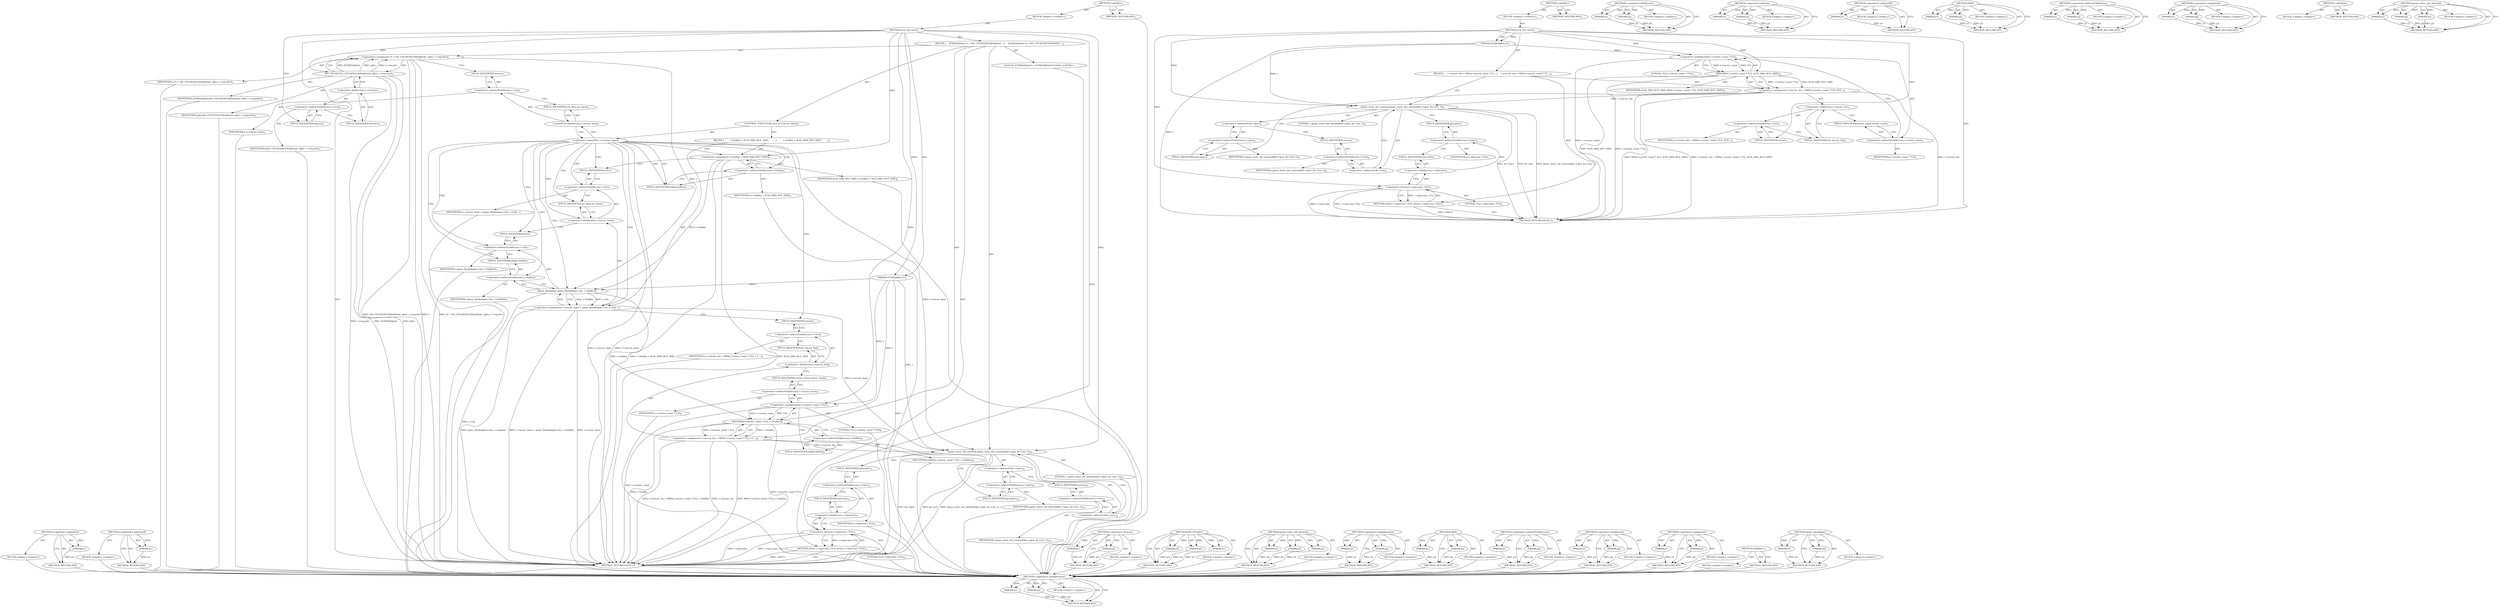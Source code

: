 digraph "qemu_blockalign" {
vulnerable_83 [label=<(METHOD,&lt;operator&gt;.multiplication)>];
vulnerable_84 [label=<(PARAM,p1)>];
vulnerable_85 [label=<(PARAM,p2)>];
vulnerable_86 [label=<(BLOCK,&lt;empty&gt;,&lt;empty&gt;)>];
vulnerable_87 [label=<(METHOD_RETURN,ANY)>];
vulnerable_6 [label=<(METHOD,&lt;global&gt;)<SUB>1</SUB>>];
vulnerable_7 [label=<(BLOCK,&lt;empty&gt;,&lt;empty&gt;)<SUB>1</SUB>>];
vulnerable_8 [label=<(METHOD,scsi_init_iovec)<SUB>1</SUB>>];
vulnerable_9 [label=<(PARAM,SCSIDiskReq *r)<SUB>1</SUB>>];
vulnerable_10 [label=<(BLOCK,{
    r-&gt;iov.iov_len = MIN(r-&gt;sector_count * 51...,{
    r-&gt;iov.iov_len = MIN(r-&gt;sector_count * 51...)<SUB>2</SUB>>];
vulnerable_11 [label=<(&lt;operator&gt;.assignment,r-&gt;iov.iov_len = MIN(r-&gt;sector_count * 512, SCS...)<SUB>3</SUB>>];
vulnerable_12 [label=<(&lt;operator&gt;.fieldAccess,r-&gt;iov.iov_len)<SUB>3</SUB>>];
vulnerable_13 [label=<(&lt;operator&gt;.indirectFieldAccess,r-&gt;iov)<SUB>3</SUB>>];
vulnerable_14 [label=<(IDENTIFIER,r,r-&gt;iov.iov_len = MIN(r-&gt;sector_count * 512, SCS...)<SUB>3</SUB>>];
vulnerable_15 [label=<(FIELD_IDENTIFIER,iov,iov)<SUB>3</SUB>>];
vulnerable_16 [label=<(FIELD_IDENTIFIER,iov_len,iov_len)<SUB>3</SUB>>];
vulnerable_17 [label=<(MIN,MIN(r-&gt;sector_count * 512, SCSI_DMA_BUF_SIZE))<SUB>3</SUB>>];
vulnerable_18 [label=<(&lt;operator&gt;.multiplication,r-&gt;sector_count * 512)<SUB>3</SUB>>];
vulnerable_19 [label=<(&lt;operator&gt;.indirectFieldAccess,r-&gt;sector_count)<SUB>3</SUB>>];
vulnerable_20 [label=<(IDENTIFIER,r,r-&gt;sector_count * 512)<SUB>3</SUB>>];
vulnerable_21 [label=<(FIELD_IDENTIFIER,sector_count,sector_count)<SUB>3</SUB>>];
vulnerable_22 [label=<(LITERAL,512,r-&gt;sector_count * 512)<SUB>3</SUB>>];
vulnerable_23 [label=<(IDENTIFIER,SCSI_DMA_BUF_SIZE,MIN(r-&gt;sector_count * 512, SCSI_DMA_BUF_SIZE))<SUB>3</SUB>>];
vulnerable_24 [label=<(qemu_iovec_init_external,qemu_iovec_init_external(&amp;r-&gt;qiov, &amp;r-&gt;iov, 1))<SUB>4</SUB>>];
vulnerable_25 [label=<(&lt;operator&gt;.addressOf,&amp;r-&gt;qiov)<SUB>4</SUB>>];
vulnerable_26 [label=<(&lt;operator&gt;.indirectFieldAccess,r-&gt;qiov)<SUB>4</SUB>>];
vulnerable_27 [label=<(IDENTIFIER,r,qemu_iovec_init_external(&amp;r-&gt;qiov, &amp;r-&gt;iov, 1))<SUB>4</SUB>>];
vulnerable_28 [label=<(FIELD_IDENTIFIER,qiov,qiov)<SUB>4</SUB>>];
vulnerable_29 [label=<(&lt;operator&gt;.addressOf,&amp;r-&gt;iov)<SUB>4</SUB>>];
vulnerable_30 [label=<(&lt;operator&gt;.indirectFieldAccess,r-&gt;iov)<SUB>4</SUB>>];
vulnerable_31 [label=<(IDENTIFIER,r,qemu_iovec_init_external(&amp;r-&gt;qiov, &amp;r-&gt;iov, 1))<SUB>4</SUB>>];
vulnerable_32 [label=<(FIELD_IDENTIFIER,iov,iov)<SUB>4</SUB>>];
vulnerable_33 [label=<(LITERAL,1,qemu_iovec_init_external(&amp;r-&gt;qiov, &amp;r-&gt;iov, 1))<SUB>4</SUB>>];
vulnerable_34 [label=<(RETURN,return r-&gt;qiov.size / 512;,return r-&gt;qiov.size / 512;)<SUB>5</SUB>>];
vulnerable_35 [label=<(&lt;operator&gt;.division,r-&gt;qiov.size / 512)<SUB>5</SUB>>];
vulnerable_36 [label=<(&lt;operator&gt;.fieldAccess,r-&gt;qiov.size)<SUB>5</SUB>>];
vulnerable_37 [label=<(&lt;operator&gt;.indirectFieldAccess,r-&gt;qiov)<SUB>5</SUB>>];
vulnerable_38 [label=<(IDENTIFIER,r,r-&gt;qiov.size / 512)<SUB>5</SUB>>];
vulnerable_39 [label=<(FIELD_IDENTIFIER,qiov,qiov)<SUB>5</SUB>>];
vulnerable_40 [label=<(FIELD_IDENTIFIER,size,size)<SUB>5</SUB>>];
vulnerable_41 [label=<(LITERAL,512,r-&gt;qiov.size / 512)<SUB>5</SUB>>];
vulnerable_42 [label=<(METHOD_RETURN,uint32_t)<SUB>1</SUB>>];
vulnerable_44 [label=<(METHOD_RETURN,ANY)<SUB>1</SUB>>];
vulnerable_68 [label=<(METHOD,&lt;operator&gt;.fieldAccess)>];
vulnerable_69 [label=<(PARAM,p1)>];
vulnerable_70 [label=<(PARAM,p2)>];
vulnerable_71 [label=<(BLOCK,&lt;empty&gt;,&lt;empty&gt;)>];
vulnerable_72 [label=<(METHOD_RETURN,ANY)>];
vulnerable_98 [label=<(METHOD,&lt;operator&gt;.division)>];
vulnerable_99 [label=<(PARAM,p1)>];
vulnerable_100 [label=<(PARAM,p2)>];
vulnerable_101 [label=<(BLOCK,&lt;empty&gt;,&lt;empty&gt;)>];
vulnerable_102 [label=<(METHOD_RETURN,ANY)>];
vulnerable_94 [label=<(METHOD,&lt;operator&gt;.addressOf)>];
vulnerable_95 [label=<(PARAM,p1)>];
vulnerable_96 [label=<(BLOCK,&lt;empty&gt;,&lt;empty&gt;)>];
vulnerable_97 [label=<(METHOD_RETURN,ANY)>];
vulnerable_78 [label=<(METHOD,MIN)>];
vulnerable_79 [label=<(PARAM,p1)>];
vulnerable_80 [label=<(PARAM,p2)>];
vulnerable_81 [label=<(BLOCK,&lt;empty&gt;,&lt;empty&gt;)>];
vulnerable_82 [label=<(METHOD_RETURN,ANY)>];
vulnerable_73 [label=<(METHOD,&lt;operator&gt;.indirectFieldAccess)>];
vulnerable_74 [label=<(PARAM,p1)>];
vulnerable_75 [label=<(PARAM,p2)>];
vulnerable_76 [label=<(BLOCK,&lt;empty&gt;,&lt;empty&gt;)>];
vulnerable_77 [label=<(METHOD_RETURN,ANY)>];
vulnerable_63 [label=<(METHOD,&lt;operator&gt;.assignment)>];
vulnerable_64 [label=<(PARAM,p1)>];
vulnerable_65 [label=<(PARAM,p2)>];
vulnerable_66 [label=<(BLOCK,&lt;empty&gt;,&lt;empty&gt;)>];
vulnerable_67 [label=<(METHOD_RETURN,ANY)>];
vulnerable_57 [label=<(METHOD,&lt;global&gt;)<SUB>1</SUB>>];
vulnerable_58 [label=<(BLOCK,&lt;empty&gt;,&lt;empty&gt;)>];
vulnerable_59 [label=<(METHOD_RETURN,ANY)>];
vulnerable_88 [label=<(METHOD,qemu_iovec_init_external)>];
vulnerable_89 [label=<(PARAM,p1)>];
vulnerable_90 [label=<(PARAM,p2)>];
vulnerable_91 [label=<(PARAM,p3)>];
vulnerable_92 [label=<(BLOCK,&lt;empty&gt;,&lt;empty&gt;)>];
vulnerable_93 [label=<(METHOD_RETURN,ANY)>];
fixed_125 [label=<(METHOD,&lt;operator&gt;.logicalNot)>];
fixed_126 [label=<(PARAM,p1)>];
fixed_127 [label=<(BLOCK,&lt;empty&gt;,&lt;empty&gt;)>];
fixed_128 [label=<(METHOD_RETURN,ANY)>];
fixed_150 [label=<(METHOD,&lt;operator&gt;.addressOf)>];
fixed_151 [label=<(PARAM,p1)>];
fixed_152 [label=<(BLOCK,&lt;empty&gt;,&lt;empty&gt;)>];
fixed_153 [label=<(METHOD_RETURN,ANY)>];
fixed_6 [label=<(METHOD,&lt;global&gt;)<SUB>1</SUB>>];
fixed_7 [label=<(BLOCK,&lt;empty&gt;,&lt;empty&gt;)<SUB>1</SUB>>];
fixed_8 [label=<(METHOD,scsi_init_iovec)<SUB>1</SUB>>];
fixed_9 [label=<(PARAM,SCSIDiskReq *r)<SUB>1</SUB>>];
fixed_10 [label=<(BLOCK,{
    SCSIDiskState *s = DO_UPCAST(SCSIDiskStat...,{
    SCSIDiskState *s = DO_UPCAST(SCSIDiskStat...)<SUB>2</SUB>>];
fixed_11 [label="<(LOCAL,SCSIDiskState* s: SCSIDiskState*)<SUB>3</SUB>>"];
fixed_12 [label=<(&lt;operator&gt;.assignment,*s = DO_UPCAST(SCSIDiskState, qdev, r-&gt;req.dev))<SUB>3</SUB>>];
fixed_13 [label=<(IDENTIFIER,s,*s = DO_UPCAST(SCSIDiskState, qdev, r-&gt;req.dev))<SUB>3</SUB>>];
fixed_14 [label=<(DO_UPCAST,DO_UPCAST(SCSIDiskState, qdev, r-&gt;req.dev))<SUB>3</SUB>>];
fixed_15 [label=<(IDENTIFIER,SCSIDiskState,DO_UPCAST(SCSIDiskState, qdev, r-&gt;req.dev))<SUB>3</SUB>>];
fixed_16 [label=<(IDENTIFIER,qdev,DO_UPCAST(SCSIDiskState, qdev, r-&gt;req.dev))<SUB>3</SUB>>];
fixed_17 [label=<(&lt;operator&gt;.fieldAccess,r-&gt;req.dev)<SUB>3</SUB>>];
fixed_18 [label=<(&lt;operator&gt;.indirectFieldAccess,r-&gt;req)<SUB>3</SUB>>];
fixed_19 [label=<(IDENTIFIER,r,DO_UPCAST(SCSIDiskState, qdev, r-&gt;req.dev))<SUB>3</SUB>>];
fixed_20 [label=<(FIELD_IDENTIFIER,req,req)<SUB>3</SUB>>];
fixed_21 [label=<(FIELD_IDENTIFIER,dev,dev)<SUB>3</SUB>>];
fixed_22 [label=<(CONTROL_STRUCTURE,IF,if (!r-&gt;iov.iov_base))<SUB>5</SUB>>];
fixed_23 [label=<(&lt;operator&gt;.logicalNot,!r-&gt;iov.iov_base)<SUB>5</SUB>>];
fixed_24 [label=<(&lt;operator&gt;.fieldAccess,r-&gt;iov.iov_base)<SUB>5</SUB>>];
fixed_25 [label=<(&lt;operator&gt;.indirectFieldAccess,r-&gt;iov)<SUB>5</SUB>>];
fixed_26 [label=<(IDENTIFIER,r,!r-&gt;iov.iov_base)<SUB>5</SUB>>];
fixed_27 [label=<(FIELD_IDENTIFIER,iov,iov)<SUB>5</SUB>>];
fixed_28 [label=<(FIELD_IDENTIFIER,iov_base,iov_base)<SUB>5</SUB>>];
fixed_29 [label=<(BLOCK,{
        r-&gt;buflen = SCSI_DMA_BUF_SIZE;
      ...,{
        r-&gt;buflen = SCSI_DMA_BUF_SIZE;
      ...)<SUB>5</SUB>>];
fixed_30 [label=<(&lt;operator&gt;.assignment,r-&gt;buflen = SCSI_DMA_BUF_SIZE)<SUB>6</SUB>>];
fixed_31 [label=<(&lt;operator&gt;.indirectFieldAccess,r-&gt;buflen)<SUB>6</SUB>>];
fixed_32 [label=<(IDENTIFIER,r,r-&gt;buflen = SCSI_DMA_BUF_SIZE)<SUB>6</SUB>>];
fixed_33 [label=<(FIELD_IDENTIFIER,buflen,buflen)<SUB>6</SUB>>];
fixed_34 [label=<(IDENTIFIER,SCSI_DMA_BUF_SIZE,r-&gt;buflen = SCSI_DMA_BUF_SIZE)<SUB>6</SUB>>];
fixed_35 [label=<(&lt;operator&gt;.assignment,r-&gt;iov.iov_base = qemu_blockalign(s-&gt;bs, r-&gt;buf...)<SUB>7</SUB>>];
fixed_36 [label=<(&lt;operator&gt;.fieldAccess,r-&gt;iov.iov_base)<SUB>7</SUB>>];
fixed_37 [label=<(&lt;operator&gt;.indirectFieldAccess,r-&gt;iov)<SUB>7</SUB>>];
fixed_38 [label=<(IDENTIFIER,r,r-&gt;iov.iov_base = qemu_blockalign(s-&gt;bs, r-&gt;buf...)<SUB>7</SUB>>];
fixed_39 [label=<(FIELD_IDENTIFIER,iov,iov)<SUB>7</SUB>>];
fixed_40 [label=<(FIELD_IDENTIFIER,iov_base,iov_base)<SUB>7</SUB>>];
fixed_41 [label=<(qemu_blockalign,qemu_blockalign(s-&gt;bs, r-&gt;buflen))<SUB>7</SUB>>];
fixed_42 [label=<(&lt;operator&gt;.indirectFieldAccess,s-&gt;bs)<SUB>7</SUB>>];
fixed_43 [label=<(IDENTIFIER,s,qemu_blockalign(s-&gt;bs, r-&gt;buflen))<SUB>7</SUB>>];
fixed_44 [label=<(FIELD_IDENTIFIER,bs,bs)<SUB>7</SUB>>];
fixed_45 [label=<(&lt;operator&gt;.indirectFieldAccess,r-&gt;buflen)<SUB>7</SUB>>];
fixed_46 [label=<(IDENTIFIER,r,qemu_blockalign(s-&gt;bs, r-&gt;buflen))<SUB>7</SUB>>];
fixed_47 [label=<(FIELD_IDENTIFIER,buflen,buflen)<SUB>7</SUB>>];
fixed_48 [label=<(&lt;operator&gt;.assignment,r-&gt;iov.iov_len = MIN(r-&gt;sector_count * 512, r-&gt;...)<SUB>9</SUB>>];
fixed_49 [label=<(&lt;operator&gt;.fieldAccess,r-&gt;iov.iov_len)<SUB>9</SUB>>];
fixed_50 [label=<(&lt;operator&gt;.indirectFieldAccess,r-&gt;iov)<SUB>9</SUB>>];
fixed_51 [label=<(IDENTIFIER,r,r-&gt;iov.iov_len = MIN(r-&gt;sector_count * 512, r-&gt;...)<SUB>9</SUB>>];
fixed_52 [label=<(FIELD_IDENTIFIER,iov,iov)<SUB>9</SUB>>];
fixed_53 [label=<(FIELD_IDENTIFIER,iov_len,iov_len)<SUB>9</SUB>>];
fixed_54 [label=<(MIN,MIN(r-&gt;sector_count * 512, r-&gt;buflen))<SUB>9</SUB>>];
fixed_55 [label=<(&lt;operator&gt;.multiplication,r-&gt;sector_count * 512)<SUB>9</SUB>>];
fixed_56 [label=<(&lt;operator&gt;.indirectFieldAccess,r-&gt;sector_count)<SUB>9</SUB>>];
fixed_57 [label=<(IDENTIFIER,r,r-&gt;sector_count * 512)<SUB>9</SUB>>];
fixed_58 [label=<(FIELD_IDENTIFIER,sector_count,sector_count)<SUB>9</SUB>>];
fixed_59 [label=<(LITERAL,512,r-&gt;sector_count * 512)<SUB>9</SUB>>];
fixed_60 [label=<(&lt;operator&gt;.indirectFieldAccess,r-&gt;buflen)<SUB>9</SUB>>];
fixed_61 [label=<(IDENTIFIER,r,MIN(r-&gt;sector_count * 512, r-&gt;buflen))<SUB>9</SUB>>];
fixed_62 [label=<(FIELD_IDENTIFIER,buflen,buflen)<SUB>9</SUB>>];
fixed_63 [label=<(qemu_iovec_init_external,qemu_iovec_init_external(&amp;r-&gt;qiov, &amp;r-&gt;iov, 1))<SUB>10</SUB>>];
fixed_64 [label=<(&lt;operator&gt;.addressOf,&amp;r-&gt;qiov)<SUB>10</SUB>>];
fixed_65 [label=<(&lt;operator&gt;.indirectFieldAccess,r-&gt;qiov)<SUB>10</SUB>>];
fixed_66 [label=<(IDENTIFIER,r,qemu_iovec_init_external(&amp;r-&gt;qiov, &amp;r-&gt;iov, 1))<SUB>10</SUB>>];
fixed_67 [label=<(FIELD_IDENTIFIER,qiov,qiov)<SUB>10</SUB>>];
fixed_68 [label=<(&lt;operator&gt;.addressOf,&amp;r-&gt;iov)<SUB>10</SUB>>];
fixed_69 [label=<(&lt;operator&gt;.indirectFieldAccess,r-&gt;iov)<SUB>10</SUB>>];
fixed_70 [label=<(IDENTIFIER,r,qemu_iovec_init_external(&amp;r-&gt;qiov, &amp;r-&gt;iov, 1))<SUB>10</SUB>>];
fixed_71 [label=<(FIELD_IDENTIFIER,iov,iov)<SUB>10</SUB>>];
fixed_72 [label=<(LITERAL,1,qemu_iovec_init_external(&amp;r-&gt;qiov, &amp;r-&gt;iov, 1))<SUB>10</SUB>>];
fixed_73 [label=<(RETURN,return r-&gt;qiov.size / 512;,return r-&gt;qiov.size / 512;)<SUB>11</SUB>>];
fixed_74 [label=<(&lt;operator&gt;.division,r-&gt;qiov.size / 512)<SUB>11</SUB>>];
fixed_75 [label=<(&lt;operator&gt;.fieldAccess,r-&gt;qiov.size)<SUB>11</SUB>>];
fixed_76 [label=<(&lt;operator&gt;.indirectFieldAccess,r-&gt;qiov)<SUB>11</SUB>>];
fixed_77 [label=<(IDENTIFIER,r,r-&gt;qiov.size / 512)<SUB>11</SUB>>];
fixed_78 [label=<(FIELD_IDENTIFIER,qiov,qiov)<SUB>11</SUB>>];
fixed_79 [label=<(FIELD_IDENTIFIER,size,size)<SUB>11</SUB>>];
fixed_80 [label=<(LITERAL,512,r-&gt;qiov.size / 512)<SUB>11</SUB>>];
fixed_81 [label=<(METHOD_RETURN,uint32_t)<SUB>1</SUB>>];
fixed_83 [label=<(METHOD_RETURN,ANY)<SUB>1</SUB>>];
fixed_154 [label=<(METHOD,&lt;operator&gt;.division)>];
fixed_155 [label=<(PARAM,p1)>];
fixed_156 [label=<(PARAM,p2)>];
fixed_157 [label=<(BLOCK,&lt;empty&gt;,&lt;empty&gt;)>];
fixed_158 [label=<(METHOD_RETURN,ANY)>];
fixed_109 [label=<(METHOD,DO_UPCAST)>];
fixed_110 [label=<(PARAM,p1)>];
fixed_111 [label=<(PARAM,p2)>];
fixed_112 [label=<(PARAM,p3)>];
fixed_113 [label=<(BLOCK,&lt;empty&gt;,&lt;empty&gt;)>];
fixed_114 [label=<(METHOD_RETURN,ANY)>];
fixed_144 [label=<(METHOD,qemu_iovec_init_external)>];
fixed_145 [label=<(PARAM,p1)>];
fixed_146 [label=<(PARAM,p2)>];
fixed_147 [label=<(PARAM,p3)>];
fixed_148 [label=<(BLOCK,&lt;empty&gt;,&lt;empty&gt;)>];
fixed_149 [label=<(METHOD_RETURN,ANY)>];
fixed_139 [label=<(METHOD,&lt;operator&gt;.multiplication)>];
fixed_140 [label=<(PARAM,p1)>];
fixed_141 [label=<(PARAM,p2)>];
fixed_142 [label=<(BLOCK,&lt;empty&gt;,&lt;empty&gt;)>];
fixed_143 [label=<(METHOD_RETURN,ANY)>];
fixed_134 [label=<(METHOD,MIN)>];
fixed_135 [label=<(PARAM,p1)>];
fixed_136 [label=<(PARAM,p2)>];
fixed_137 [label=<(BLOCK,&lt;empty&gt;,&lt;empty&gt;)>];
fixed_138 [label=<(METHOD_RETURN,ANY)>];
fixed_120 [label=<(METHOD,&lt;operator&gt;.indirectFieldAccess)>];
fixed_121 [label=<(PARAM,p1)>];
fixed_122 [label=<(PARAM,p2)>];
fixed_123 [label=<(BLOCK,&lt;empty&gt;,&lt;empty&gt;)>];
fixed_124 [label=<(METHOD_RETURN,ANY)>];
fixed_115 [label=<(METHOD,&lt;operator&gt;.fieldAccess)>];
fixed_116 [label=<(PARAM,p1)>];
fixed_117 [label=<(PARAM,p2)>];
fixed_118 [label=<(BLOCK,&lt;empty&gt;,&lt;empty&gt;)>];
fixed_119 [label=<(METHOD_RETURN,ANY)>];
fixed_104 [label=<(METHOD,&lt;operator&gt;.assignment)>];
fixed_105 [label=<(PARAM,p1)>];
fixed_106 [label=<(PARAM,p2)>];
fixed_107 [label=<(BLOCK,&lt;empty&gt;,&lt;empty&gt;)>];
fixed_108 [label=<(METHOD_RETURN,ANY)>];
fixed_98 [label=<(METHOD,&lt;global&gt;)<SUB>1</SUB>>];
fixed_99 [label=<(BLOCK,&lt;empty&gt;,&lt;empty&gt;)>];
fixed_100 [label=<(METHOD_RETURN,ANY)>];
fixed_129 [label=<(METHOD,qemu_blockalign)>];
fixed_130 [label=<(PARAM,p1)>];
fixed_131 [label=<(PARAM,p2)>];
fixed_132 [label=<(BLOCK,&lt;empty&gt;,&lt;empty&gt;)>];
fixed_133 [label=<(METHOD_RETURN,ANY)>];
vulnerable_83 -> vulnerable_84  [key=0, label="AST: "];
vulnerable_83 -> vulnerable_84  [key=1, label="DDG: "];
vulnerable_83 -> vulnerable_86  [key=0, label="AST: "];
vulnerable_83 -> vulnerable_85  [key=0, label="AST: "];
vulnerable_83 -> vulnerable_85  [key=1, label="DDG: "];
vulnerable_83 -> vulnerable_87  [key=0, label="AST: "];
vulnerable_83 -> vulnerable_87  [key=1, label="CFG: "];
vulnerable_84 -> vulnerable_87  [key=0, label="DDG: p1"];
vulnerable_85 -> vulnerable_87  [key=0, label="DDG: p2"];
vulnerable_6 -> vulnerable_7  [key=0, label="AST: "];
vulnerable_6 -> vulnerable_44  [key=0, label="AST: "];
vulnerable_6 -> vulnerable_44  [key=1, label="CFG: "];
vulnerable_7 -> vulnerable_8  [key=0, label="AST: "];
vulnerable_8 -> vulnerable_9  [key=0, label="AST: "];
vulnerable_8 -> vulnerable_9  [key=1, label="DDG: "];
vulnerable_8 -> vulnerable_10  [key=0, label="AST: "];
vulnerable_8 -> vulnerable_42  [key=0, label="AST: "];
vulnerable_8 -> vulnerable_15  [key=0, label="CFG: "];
vulnerable_8 -> vulnerable_24  [key=0, label="DDG: "];
vulnerable_8 -> vulnerable_17  [key=0, label="DDG: "];
vulnerable_8 -> vulnerable_35  [key=0, label="DDG: "];
vulnerable_8 -> vulnerable_18  [key=0, label="DDG: "];
vulnerable_9 -> vulnerable_42  [key=0, label="DDG: r"];
vulnerable_9 -> vulnerable_24  [key=0, label="DDG: r"];
vulnerable_9 -> vulnerable_18  [key=0, label="DDG: r"];
vulnerable_10 -> vulnerable_11  [key=0, label="AST: "];
vulnerable_10 -> vulnerable_24  [key=0, label="AST: "];
vulnerable_10 -> vulnerable_34  [key=0, label="AST: "];
vulnerable_11 -> vulnerable_12  [key=0, label="AST: "];
vulnerable_11 -> vulnerable_17  [key=0, label="AST: "];
vulnerable_11 -> vulnerable_28  [key=0, label="CFG: "];
vulnerable_11 -> vulnerable_42  [key=0, label="DDG: r-&gt;iov.iov_len"];
vulnerable_11 -> vulnerable_42  [key=1, label="DDG: MIN(r-&gt;sector_count * 512, SCSI_DMA_BUF_SIZE)"];
vulnerable_11 -> vulnerable_42  [key=2, label="DDG: r-&gt;iov.iov_len = MIN(r-&gt;sector_count * 512, SCSI_DMA_BUF_SIZE)"];
vulnerable_11 -> vulnerable_24  [key=0, label="DDG: r-&gt;iov.iov_len"];
vulnerable_12 -> vulnerable_13  [key=0, label="AST: "];
vulnerable_12 -> vulnerable_16  [key=0, label="AST: "];
vulnerable_12 -> vulnerable_21  [key=0, label="CFG: "];
vulnerable_13 -> vulnerable_14  [key=0, label="AST: "];
vulnerable_13 -> vulnerable_15  [key=0, label="AST: "];
vulnerable_13 -> vulnerable_16  [key=0, label="CFG: "];
vulnerable_15 -> vulnerable_13  [key=0, label="CFG: "];
vulnerable_16 -> vulnerable_12  [key=0, label="CFG: "];
vulnerable_17 -> vulnerable_18  [key=0, label="AST: "];
vulnerable_17 -> vulnerable_23  [key=0, label="AST: "];
vulnerable_17 -> vulnerable_11  [key=0, label="CFG: "];
vulnerable_17 -> vulnerable_11  [key=1, label="DDG: r-&gt;sector_count * 512"];
vulnerable_17 -> vulnerable_11  [key=2, label="DDG: SCSI_DMA_BUF_SIZE"];
vulnerable_17 -> vulnerable_42  [key=0, label="DDG: r-&gt;sector_count * 512"];
vulnerable_17 -> vulnerable_42  [key=1, label="DDG: SCSI_DMA_BUF_SIZE"];
vulnerable_18 -> vulnerable_19  [key=0, label="AST: "];
vulnerable_18 -> vulnerable_22  [key=0, label="AST: "];
vulnerable_18 -> vulnerable_17  [key=0, label="CFG: "];
vulnerable_18 -> vulnerable_17  [key=1, label="DDG: r-&gt;sector_count"];
vulnerable_18 -> vulnerable_17  [key=2, label="DDG: 512"];
vulnerable_18 -> vulnerable_42  [key=0, label="DDG: r-&gt;sector_count"];
vulnerable_19 -> vulnerable_20  [key=0, label="AST: "];
vulnerable_19 -> vulnerable_21  [key=0, label="AST: "];
vulnerable_19 -> vulnerable_18  [key=0, label="CFG: "];
vulnerable_21 -> vulnerable_19  [key=0, label="CFG: "];
vulnerable_24 -> vulnerable_25  [key=0, label="AST: "];
vulnerable_24 -> vulnerable_29  [key=0, label="AST: "];
vulnerable_24 -> vulnerable_33  [key=0, label="AST: "];
vulnerable_24 -> vulnerable_39  [key=0, label="CFG: "];
vulnerable_24 -> vulnerable_42  [key=0, label="DDG: &amp;r-&gt;qiov"];
vulnerable_24 -> vulnerable_42  [key=1, label="DDG: &amp;r-&gt;iov"];
vulnerable_24 -> vulnerable_42  [key=2, label="DDG: qemu_iovec_init_external(&amp;r-&gt;qiov, &amp;r-&gt;iov, 1)"];
vulnerable_25 -> vulnerable_26  [key=0, label="AST: "];
vulnerable_25 -> vulnerable_32  [key=0, label="CFG: "];
vulnerable_26 -> vulnerable_27  [key=0, label="AST: "];
vulnerable_26 -> vulnerable_28  [key=0, label="AST: "];
vulnerable_26 -> vulnerable_25  [key=0, label="CFG: "];
vulnerable_28 -> vulnerable_26  [key=0, label="CFG: "];
vulnerable_29 -> vulnerable_30  [key=0, label="AST: "];
vulnerable_29 -> vulnerable_24  [key=0, label="CFG: "];
vulnerable_30 -> vulnerable_31  [key=0, label="AST: "];
vulnerable_30 -> vulnerable_32  [key=0, label="AST: "];
vulnerable_30 -> vulnerable_29  [key=0, label="CFG: "];
vulnerable_32 -> vulnerable_30  [key=0, label="CFG: "];
vulnerable_34 -> vulnerable_35  [key=0, label="AST: "];
vulnerable_34 -> vulnerable_42  [key=0, label="CFG: "];
vulnerable_34 -> vulnerable_42  [key=1, label="DDG: &lt;RET&gt;"];
vulnerable_35 -> vulnerable_36  [key=0, label="AST: "];
vulnerable_35 -> vulnerable_41  [key=0, label="AST: "];
vulnerable_35 -> vulnerable_34  [key=0, label="CFG: "];
vulnerable_35 -> vulnerable_34  [key=1, label="DDG: r-&gt;qiov.size / 512"];
vulnerable_35 -> vulnerable_42  [key=0, label="DDG: r-&gt;qiov.size"];
vulnerable_35 -> vulnerable_42  [key=1, label="DDG: r-&gt;qiov.size / 512"];
vulnerable_36 -> vulnerable_37  [key=0, label="AST: "];
vulnerable_36 -> vulnerable_40  [key=0, label="AST: "];
vulnerable_36 -> vulnerable_35  [key=0, label="CFG: "];
vulnerable_37 -> vulnerable_38  [key=0, label="AST: "];
vulnerable_37 -> vulnerable_39  [key=0, label="AST: "];
vulnerable_37 -> vulnerable_40  [key=0, label="CFG: "];
vulnerable_39 -> vulnerable_37  [key=0, label="CFG: "];
vulnerable_40 -> vulnerable_36  [key=0, label="CFG: "];
vulnerable_68 -> vulnerable_69  [key=0, label="AST: "];
vulnerable_68 -> vulnerable_69  [key=1, label="DDG: "];
vulnerable_68 -> vulnerable_71  [key=0, label="AST: "];
vulnerable_68 -> vulnerable_70  [key=0, label="AST: "];
vulnerable_68 -> vulnerable_70  [key=1, label="DDG: "];
vulnerable_68 -> vulnerable_72  [key=0, label="AST: "];
vulnerable_68 -> vulnerable_72  [key=1, label="CFG: "];
vulnerable_69 -> vulnerable_72  [key=0, label="DDG: p1"];
vulnerable_70 -> vulnerable_72  [key=0, label="DDG: p2"];
vulnerable_98 -> vulnerable_99  [key=0, label="AST: "];
vulnerable_98 -> vulnerable_99  [key=1, label="DDG: "];
vulnerable_98 -> vulnerable_101  [key=0, label="AST: "];
vulnerable_98 -> vulnerable_100  [key=0, label="AST: "];
vulnerable_98 -> vulnerable_100  [key=1, label="DDG: "];
vulnerable_98 -> vulnerable_102  [key=0, label="AST: "];
vulnerable_98 -> vulnerable_102  [key=1, label="CFG: "];
vulnerable_99 -> vulnerable_102  [key=0, label="DDG: p1"];
vulnerable_100 -> vulnerable_102  [key=0, label="DDG: p2"];
vulnerable_94 -> vulnerable_95  [key=0, label="AST: "];
vulnerable_94 -> vulnerable_95  [key=1, label="DDG: "];
vulnerable_94 -> vulnerable_96  [key=0, label="AST: "];
vulnerable_94 -> vulnerable_97  [key=0, label="AST: "];
vulnerable_94 -> vulnerable_97  [key=1, label="CFG: "];
vulnerable_95 -> vulnerable_97  [key=0, label="DDG: p1"];
vulnerable_78 -> vulnerable_79  [key=0, label="AST: "];
vulnerable_78 -> vulnerable_79  [key=1, label="DDG: "];
vulnerable_78 -> vulnerable_81  [key=0, label="AST: "];
vulnerable_78 -> vulnerable_80  [key=0, label="AST: "];
vulnerable_78 -> vulnerable_80  [key=1, label="DDG: "];
vulnerable_78 -> vulnerable_82  [key=0, label="AST: "];
vulnerable_78 -> vulnerable_82  [key=1, label="CFG: "];
vulnerable_79 -> vulnerable_82  [key=0, label="DDG: p1"];
vulnerable_80 -> vulnerable_82  [key=0, label="DDG: p2"];
vulnerable_73 -> vulnerable_74  [key=0, label="AST: "];
vulnerable_73 -> vulnerable_74  [key=1, label="DDG: "];
vulnerable_73 -> vulnerable_76  [key=0, label="AST: "];
vulnerable_73 -> vulnerable_75  [key=0, label="AST: "];
vulnerable_73 -> vulnerable_75  [key=1, label="DDG: "];
vulnerable_73 -> vulnerable_77  [key=0, label="AST: "];
vulnerable_73 -> vulnerable_77  [key=1, label="CFG: "];
vulnerable_74 -> vulnerable_77  [key=0, label="DDG: p1"];
vulnerable_75 -> vulnerable_77  [key=0, label="DDG: p2"];
vulnerable_63 -> vulnerable_64  [key=0, label="AST: "];
vulnerable_63 -> vulnerable_64  [key=1, label="DDG: "];
vulnerable_63 -> vulnerable_66  [key=0, label="AST: "];
vulnerable_63 -> vulnerable_65  [key=0, label="AST: "];
vulnerable_63 -> vulnerable_65  [key=1, label="DDG: "];
vulnerable_63 -> vulnerable_67  [key=0, label="AST: "];
vulnerable_63 -> vulnerable_67  [key=1, label="CFG: "];
vulnerable_64 -> vulnerable_67  [key=0, label="DDG: p1"];
vulnerable_65 -> vulnerable_67  [key=0, label="DDG: p2"];
vulnerable_57 -> vulnerable_58  [key=0, label="AST: "];
vulnerable_57 -> vulnerable_59  [key=0, label="AST: "];
vulnerable_57 -> vulnerable_59  [key=1, label="CFG: "];
vulnerable_88 -> vulnerable_89  [key=0, label="AST: "];
vulnerable_88 -> vulnerable_89  [key=1, label="DDG: "];
vulnerable_88 -> vulnerable_92  [key=0, label="AST: "];
vulnerable_88 -> vulnerable_90  [key=0, label="AST: "];
vulnerable_88 -> vulnerable_90  [key=1, label="DDG: "];
vulnerable_88 -> vulnerable_93  [key=0, label="AST: "];
vulnerable_88 -> vulnerable_93  [key=1, label="CFG: "];
vulnerable_88 -> vulnerable_91  [key=0, label="AST: "];
vulnerable_88 -> vulnerable_91  [key=1, label="DDG: "];
vulnerable_89 -> vulnerable_93  [key=0, label="DDG: p1"];
vulnerable_90 -> vulnerable_93  [key=0, label="DDG: p2"];
vulnerable_91 -> vulnerable_93  [key=0, label="DDG: p3"];
fixed_125 -> fixed_126  [key=0, label="AST: "];
fixed_125 -> fixed_126  [key=1, label="DDG: "];
fixed_125 -> fixed_127  [key=0, label="AST: "];
fixed_125 -> fixed_128  [key=0, label="AST: "];
fixed_125 -> fixed_128  [key=1, label="CFG: "];
fixed_126 -> fixed_128  [key=0, label="DDG: p1"];
fixed_127 -> vulnerable_83  [key=0];
fixed_128 -> vulnerable_83  [key=0];
fixed_150 -> fixed_151  [key=0, label="AST: "];
fixed_150 -> fixed_151  [key=1, label="DDG: "];
fixed_150 -> fixed_152  [key=0, label="AST: "];
fixed_150 -> fixed_153  [key=0, label="AST: "];
fixed_150 -> fixed_153  [key=1, label="CFG: "];
fixed_151 -> fixed_153  [key=0, label="DDG: p1"];
fixed_152 -> vulnerable_83  [key=0];
fixed_153 -> vulnerable_83  [key=0];
fixed_6 -> fixed_7  [key=0, label="AST: "];
fixed_6 -> fixed_83  [key=0, label="AST: "];
fixed_6 -> fixed_83  [key=1, label="CFG: "];
fixed_7 -> fixed_8  [key=0, label="AST: "];
fixed_8 -> fixed_9  [key=0, label="AST: "];
fixed_8 -> fixed_9  [key=1, label="DDG: "];
fixed_8 -> fixed_10  [key=0, label="AST: "];
fixed_8 -> fixed_81  [key=0, label="AST: "];
fixed_8 -> fixed_20  [key=0, label="CFG: "];
fixed_8 -> fixed_63  [key=0, label="DDG: "];
fixed_8 -> fixed_14  [key=0, label="DDG: "];
fixed_8 -> fixed_30  [key=0, label="DDG: "];
fixed_8 -> fixed_74  [key=0, label="DDG: "];
fixed_8 -> fixed_55  [key=0, label="DDG: "];
fixed_9 -> fixed_81  [key=0, label="DDG: r"];
fixed_9 -> fixed_63  [key=0, label="DDG: r"];
fixed_9 -> fixed_54  [key=0, label="DDG: r"];
fixed_9 -> fixed_55  [key=0, label="DDG: r"];
fixed_9 -> fixed_41  [key=0, label="DDG: r"];
fixed_10 -> fixed_11  [key=0, label="AST: "];
fixed_10 -> fixed_12  [key=0, label="AST: "];
fixed_10 -> fixed_22  [key=0, label="AST: "];
fixed_10 -> fixed_48  [key=0, label="AST: "];
fixed_10 -> fixed_63  [key=0, label="AST: "];
fixed_10 -> fixed_73  [key=0, label="AST: "];
fixed_11 -> vulnerable_83  [key=0];
fixed_12 -> fixed_13  [key=0, label="AST: "];
fixed_12 -> fixed_14  [key=0, label="AST: "];
fixed_12 -> fixed_27  [key=0, label="CFG: "];
fixed_12 -> fixed_81  [key=0, label="DDG: s"];
fixed_12 -> fixed_81  [key=1, label="DDG: DO_UPCAST(SCSIDiskState, qdev, r-&gt;req.dev)"];
fixed_12 -> fixed_81  [key=2, label="DDG: *s = DO_UPCAST(SCSIDiskState, qdev, r-&gt;req.dev)"];
fixed_12 -> fixed_41  [key=0, label="DDG: s"];
fixed_13 -> vulnerable_83  [key=0];
fixed_14 -> fixed_15  [key=0, label="AST: "];
fixed_14 -> fixed_16  [key=0, label="AST: "];
fixed_14 -> fixed_17  [key=0, label="AST: "];
fixed_14 -> fixed_12  [key=0, label="CFG: "];
fixed_14 -> fixed_12  [key=1, label="DDG: SCSIDiskState"];
fixed_14 -> fixed_12  [key=2, label="DDG: qdev"];
fixed_14 -> fixed_12  [key=3, label="DDG: r-&gt;req.dev"];
fixed_14 -> fixed_81  [key=0, label="DDG: qdev"];
fixed_14 -> fixed_81  [key=1, label="DDG: r-&gt;req.dev"];
fixed_14 -> fixed_81  [key=2, label="DDG: SCSIDiskState"];
fixed_15 -> vulnerable_83  [key=0];
fixed_16 -> vulnerable_83  [key=0];
fixed_17 -> fixed_18  [key=0, label="AST: "];
fixed_17 -> fixed_21  [key=0, label="AST: "];
fixed_17 -> fixed_14  [key=0, label="CFG: "];
fixed_18 -> fixed_19  [key=0, label="AST: "];
fixed_18 -> fixed_20  [key=0, label="AST: "];
fixed_18 -> fixed_21  [key=0, label="CFG: "];
fixed_19 -> vulnerable_83  [key=0];
fixed_20 -> fixed_18  [key=0, label="CFG: "];
fixed_21 -> fixed_17  [key=0, label="CFG: "];
fixed_22 -> fixed_23  [key=0, label="AST: "];
fixed_22 -> fixed_29  [key=0, label="AST: "];
fixed_23 -> fixed_24  [key=0, label="AST: "];
fixed_23 -> fixed_33  [key=0, label="CFG: "];
fixed_23 -> fixed_33  [key=1, label="CDG: "];
fixed_23 -> fixed_52  [key=0, label="CFG: "];
fixed_23 -> fixed_81  [key=0, label="DDG: r-&gt;iov.iov_base"];
fixed_23 -> fixed_81  [key=1, label="DDG: !r-&gt;iov.iov_base"];
fixed_23 -> fixed_63  [key=0, label="DDG: r-&gt;iov.iov_base"];
fixed_23 -> fixed_40  [key=0, label="CDG: "];
fixed_23 -> fixed_47  [key=0, label="CDG: "];
fixed_23 -> fixed_30  [key=0, label="CDG: "];
fixed_23 -> fixed_42  [key=0, label="CDG: "];
fixed_23 -> fixed_36  [key=0, label="CDG: "];
fixed_23 -> fixed_44  [key=0, label="CDG: "];
fixed_23 -> fixed_35  [key=0, label="CDG: "];
fixed_23 -> fixed_37  [key=0, label="CDG: "];
fixed_23 -> fixed_41  [key=0, label="CDG: "];
fixed_23 -> fixed_45  [key=0, label="CDG: "];
fixed_23 -> fixed_39  [key=0, label="CDG: "];
fixed_23 -> fixed_31  [key=0, label="CDG: "];
fixed_24 -> fixed_25  [key=0, label="AST: "];
fixed_24 -> fixed_28  [key=0, label="AST: "];
fixed_24 -> fixed_23  [key=0, label="CFG: "];
fixed_25 -> fixed_26  [key=0, label="AST: "];
fixed_25 -> fixed_27  [key=0, label="AST: "];
fixed_25 -> fixed_28  [key=0, label="CFG: "];
fixed_26 -> vulnerable_83  [key=0];
fixed_27 -> fixed_25  [key=0, label="CFG: "];
fixed_28 -> fixed_24  [key=0, label="CFG: "];
fixed_29 -> fixed_30  [key=0, label="AST: "];
fixed_29 -> fixed_35  [key=0, label="AST: "];
fixed_30 -> fixed_31  [key=0, label="AST: "];
fixed_30 -> fixed_34  [key=0, label="AST: "];
fixed_30 -> fixed_39  [key=0, label="CFG: "];
fixed_30 -> fixed_81  [key=0, label="DDG: r-&gt;buflen = SCSI_DMA_BUF_SIZE"];
fixed_30 -> fixed_81  [key=1, label="DDG: SCSI_DMA_BUF_SIZE"];
fixed_30 -> fixed_41  [key=0, label="DDG: r-&gt;buflen"];
fixed_31 -> fixed_32  [key=0, label="AST: "];
fixed_31 -> fixed_33  [key=0, label="AST: "];
fixed_31 -> fixed_30  [key=0, label="CFG: "];
fixed_32 -> vulnerable_83  [key=0];
fixed_33 -> fixed_31  [key=0, label="CFG: "];
fixed_34 -> vulnerable_83  [key=0];
fixed_35 -> fixed_36  [key=0, label="AST: "];
fixed_35 -> fixed_41  [key=0, label="AST: "];
fixed_35 -> fixed_52  [key=0, label="CFG: "];
fixed_35 -> fixed_81  [key=0, label="DDG: r-&gt;iov.iov_base"];
fixed_35 -> fixed_81  [key=1, label="DDG: qemu_blockalign(s-&gt;bs, r-&gt;buflen)"];
fixed_35 -> fixed_81  [key=2, label="DDG: r-&gt;iov.iov_base = qemu_blockalign(s-&gt;bs, r-&gt;buflen)"];
fixed_35 -> fixed_63  [key=0, label="DDG: r-&gt;iov.iov_base"];
fixed_36 -> fixed_37  [key=0, label="AST: "];
fixed_36 -> fixed_40  [key=0, label="AST: "];
fixed_36 -> fixed_44  [key=0, label="CFG: "];
fixed_37 -> fixed_38  [key=0, label="AST: "];
fixed_37 -> fixed_39  [key=0, label="AST: "];
fixed_37 -> fixed_40  [key=0, label="CFG: "];
fixed_38 -> vulnerable_83  [key=0];
fixed_39 -> fixed_37  [key=0, label="CFG: "];
fixed_40 -> fixed_36  [key=0, label="CFG: "];
fixed_41 -> fixed_42  [key=0, label="AST: "];
fixed_41 -> fixed_45  [key=0, label="AST: "];
fixed_41 -> fixed_35  [key=0, label="CFG: "];
fixed_41 -> fixed_35  [key=1, label="DDG: s-&gt;bs"];
fixed_41 -> fixed_35  [key=2, label="DDG: r-&gt;buflen"];
fixed_41 -> fixed_81  [key=0, label="DDG: s-&gt;bs"];
fixed_41 -> fixed_54  [key=0, label="DDG: r-&gt;buflen"];
fixed_42 -> fixed_43  [key=0, label="AST: "];
fixed_42 -> fixed_44  [key=0, label="AST: "];
fixed_42 -> fixed_47  [key=0, label="CFG: "];
fixed_43 -> vulnerable_83  [key=0];
fixed_44 -> fixed_42  [key=0, label="CFG: "];
fixed_45 -> fixed_46  [key=0, label="AST: "];
fixed_45 -> fixed_47  [key=0, label="AST: "];
fixed_45 -> fixed_41  [key=0, label="CFG: "];
fixed_46 -> vulnerable_83  [key=0];
fixed_47 -> fixed_45  [key=0, label="CFG: "];
fixed_48 -> fixed_49  [key=0, label="AST: "];
fixed_48 -> fixed_54  [key=0, label="AST: "];
fixed_48 -> fixed_67  [key=0, label="CFG: "];
fixed_48 -> fixed_81  [key=0, label="DDG: r-&gt;iov.iov_len"];
fixed_48 -> fixed_81  [key=1, label="DDG: MIN(r-&gt;sector_count * 512, r-&gt;buflen)"];
fixed_48 -> fixed_81  [key=2, label="DDG: r-&gt;iov.iov_len = MIN(r-&gt;sector_count * 512, r-&gt;buflen)"];
fixed_48 -> fixed_63  [key=0, label="DDG: r-&gt;iov.iov_len"];
fixed_49 -> fixed_50  [key=0, label="AST: "];
fixed_49 -> fixed_53  [key=0, label="AST: "];
fixed_49 -> fixed_58  [key=0, label="CFG: "];
fixed_50 -> fixed_51  [key=0, label="AST: "];
fixed_50 -> fixed_52  [key=0, label="AST: "];
fixed_50 -> fixed_53  [key=0, label="CFG: "];
fixed_51 -> vulnerable_83  [key=0];
fixed_52 -> fixed_50  [key=0, label="CFG: "];
fixed_53 -> fixed_49  [key=0, label="CFG: "];
fixed_54 -> fixed_55  [key=0, label="AST: "];
fixed_54 -> fixed_60  [key=0, label="AST: "];
fixed_54 -> fixed_48  [key=0, label="CFG: "];
fixed_54 -> fixed_48  [key=1, label="DDG: r-&gt;sector_count * 512"];
fixed_54 -> fixed_48  [key=2, label="DDG: r-&gt;buflen"];
fixed_54 -> fixed_81  [key=0, label="DDG: r-&gt;sector_count * 512"];
fixed_54 -> fixed_81  [key=1, label="DDG: r-&gt;buflen"];
fixed_55 -> fixed_56  [key=0, label="AST: "];
fixed_55 -> fixed_59  [key=0, label="AST: "];
fixed_55 -> fixed_62  [key=0, label="CFG: "];
fixed_55 -> fixed_81  [key=0, label="DDG: r-&gt;sector_count"];
fixed_55 -> fixed_54  [key=0, label="DDG: r-&gt;sector_count"];
fixed_55 -> fixed_54  [key=1, label="DDG: 512"];
fixed_56 -> fixed_57  [key=0, label="AST: "];
fixed_56 -> fixed_58  [key=0, label="AST: "];
fixed_56 -> fixed_55  [key=0, label="CFG: "];
fixed_57 -> vulnerable_83  [key=0];
fixed_58 -> fixed_56  [key=0, label="CFG: "];
fixed_59 -> vulnerable_83  [key=0];
fixed_60 -> fixed_61  [key=0, label="AST: "];
fixed_60 -> fixed_62  [key=0, label="AST: "];
fixed_60 -> fixed_54  [key=0, label="CFG: "];
fixed_61 -> vulnerable_83  [key=0];
fixed_62 -> fixed_60  [key=0, label="CFG: "];
fixed_63 -> fixed_64  [key=0, label="AST: "];
fixed_63 -> fixed_68  [key=0, label="AST: "];
fixed_63 -> fixed_72  [key=0, label="AST: "];
fixed_63 -> fixed_78  [key=0, label="CFG: "];
fixed_63 -> fixed_81  [key=0, label="DDG: &amp;r-&gt;qiov"];
fixed_63 -> fixed_81  [key=1, label="DDG: &amp;r-&gt;iov"];
fixed_63 -> fixed_81  [key=2, label="DDG: qemu_iovec_init_external(&amp;r-&gt;qiov, &amp;r-&gt;iov, 1)"];
fixed_64 -> fixed_65  [key=0, label="AST: "];
fixed_64 -> fixed_71  [key=0, label="CFG: "];
fixed_65 -> fixed_66  [key=0, label="AST: "];
fixed_65 -> fixed_67  [key=0, label="AST: "];
fixed_65 -> fixed_64  [key=0, label="CFG: "];
fixed_66 -> vulnerable_83  [key=0];
fixed_67 -> fixed_65  [key=0, label="CFG: "];
fixed_68 -> fixed_69  [key=0, label="AST: "];
fixed_68 -> fixed_63  [key=0, label="CFG: "];
fixed_69 -> fixed_70  [key=0, label="AST: "];
fixed_69 -> fixed_71  [key=0, label="AST: "];
fixed_69 -> fixed_68  [key=0, label="CFG: "];
fixed_70 -> vulnerable_83  [key=0];
fixed_71 -> fixed_69  [key=0, label="CFG: "];
fixed_72 -> vulnerable_83  [key=0];
fixed_73 -> fixed_74  [key=0, label="AST: "];
fixed_73 -> fixed_81  [key=0, label="CFG: "];
fixed_73 -> fixed_81  [key=1, label="DDG: &lt;RET&gt;"];
fixed_74 -> fixed_75  [key=0, label="AST: "];
fixed_74 -> fixed_80  [key=0, label="AST: "];
fixed_74 -> fixed_73  [key=0, label="CFG: "];
fixed_74 -> fixed_73  [key=1, label="DDG: r-&gt;qiov.size / 512"];
fixed_74 -> fixed_81  [key=0, label="DDG: r-&gt;qiov.size"];
fixed_74 -> fixed_81  [key=1, label="DDG: r-&gt;qiov.size / 512"];
fixed_75 -> fixed_76  [key=0, label="AST: "];
fixed_75 -> fixed_79  [key=0, label="AST: "];
fixed_75 -> fixed_74  [key=0, label="CFG: "];
fixed_76 -> fixed_77  [key=0, label="AST: "];
fixed_76 -> fixed_78  [key=0, label="AST: "];
fixed_76 -> fixed_79  [key=0, label="CFG: "];
fixed_77 -> vulnerable_83  [key=0];
fixed_78 -> fixed_76  [key=0, label="CFG: "];
fixed_79 -> fixed_75  [key=0, label="CFG: "];
fixed_80 -> vulnerable_83  [key=0];
fixed_81 -> vulnerable_83  [key=0];
fixed_83 -> vulnerable_83  [key=0];
fixed_154 -> fixed_155  [key=0, label="AST: "];
fixed_154 -> fixed_155  [key=1, label="DDG: "];
fixed_154 -> fixed_157  [key=0, label="AST: "];
fixed_154 -> fixed_156  [key=0, label="AST: "];
fixed_154 -> fixed_156  [key=1, label="DDG: "];
fixed_154 -> fixed_158  [key=0, label="AST: "];
fixed_154 -> fixed_158  [key=1, label="CFG: "];
fixed_155 -> fixed_158  [key=0, label="DDG: p1"];
fixed_156 -> fixed_158  [key=0, label="DDG: p2"];
fixed_157 -> vulnerable_83  [key=0];
fixed_158 -> vulnerable_83  [key=0];
fixed_109 -> fixed_110  [key=0, label="AST: "];
fixed_109 -> fixed_110  [key=1, label="DDG: "];
fixed_109 -> fixed_113  [key=0, label="AST: "];
fixed_109 -> fixed_111  [key=0, label="AST: "];
fixed_109 -> fixed_111  [key=1, label="DDG: "];
fixed_109 -> fixed_114  [key=0, label="AST: "];
fixed_109 -> fixed_114  [key=1, label="CFG: "];
fixed_109 -> fixed_112  [key=0, label="AST: "];
fixed_109 -> fixed_112  [key=1, label="DDG: "];
fixed_110 -> fixed_114  [key=0, label="DDG: p1"];
fixed_111 -> fixed_114  [key=0, label="DDG: p2"];
fixed_112 -> fixed_114  [key=0, label="DDG: p3"];
fixed_113 -> vulnerable_83  [key=0];
fixed_114 -> vulnerable_83  [key=0];
fixed_144 -> fixed_145  [key=0, label="AST: "];
fixed_144 -> fixed_145  [key=1, label="DDG: "];
fixed_144 -> fixed_148  [key=0, label="AST: "];
fixed_144 -> fixed_146  [key=0, label="AST: "];
fixed_144 -> fixed_146  [key=1, label="DDG: "];
fixed_144 -> fixed_149  [key=0, label="AST: "];
fixed_144 -> fixed_149  [key=1, label="CFG: "];
fixed_144 -> fixed_147  [key=0, label="AST: "];
fixed_144 -> fixed_147  [key=1, label="DDG: "];
fixed_145 -> fixed_149  [key=0, label="DDG: p1"];
fixed_146 -> fixed_149  [key=0, label="DDG: p2"];
fixed_147 -> fixed_149  [key=0, label="DDG: p3"];
fixed_148 -> vulnerable_83  [key=0];
fixed_149 -> vulnerable_83  [key=0];
fixed_139 -> fixed_140  [key=0, label="AST: "];
fixed_139 -> fixed_140  [key=1, label="DDG: "];
fixed_139 -> fixed_142  [key=0, label="AST: "];
fixed_139 -> fixed_141  [key=0, label="AST: "];
fixed_139 -> fixed_141  [key=1, label="DDG: "];
fixed_139 -> fixed_143  [key=0, label="AST: "];
fixed_139 -> fixed_143  [key=1, label="CFG: "];
fixed_140 -> fixed_143  [key=0, label="DDG: p1"];
fixed_141 -> fixed_143  [key=0, label="DDG: p2"];
fixed_142 -> vulnerable_83  [key=0];
fixed_143 -> vulnerable_83  [key=0];
fixed_134 -> fixed_135  [key=0, label="AST: "];
fixed_134 -> fixed_135  [key=1, label="DDG: "];
fixed_134 -> fixed_137  [key=0, label="AST: "];
fixed_134 -> fixed_136  [key=0, label="AST: "];
fixed_134 -> fixed_136  [key=1, label="DDG: "];
fixed_134 -> fixed_138  [key=0, label="AST: "];
fixed_134 -> fixed_138  [key=1, label="CFG: "];
fixed_135 -> fixed_138  [key=0, label="DDG: p1"];
fixed_136 -> fixed_138  [key=0, label="DDG: p2"];
fixed_137 -> vulnerable_83  [key=0];
fixed_138 -> vulnerable_83  [key=0];
fixed_120 -> fixed_121  [key=0, label="AST: "];
fixed_120 -> fixed_121  [key=1, label="DDG: "];
fixed_120 -> fixed_123  [key=0, label="AST: "];
fixed_120 -> fixed_122  [key=0, label="AST: "];
fixed_120 -> fixed_122  [key=1, label="DDG: "];
fixed_120 -> fixed_124  [key=0, label="AST: "];
fixed_120 -> fixed_124  [key=1, label="CFG: "];
fixed_121 -> fixed_124  [key=0, label="DDG: p1"];
fixed_122 -> fixed_124  [key=0, label="DDG: p2"];
fixed_123 -> vulnerable_83  [key=0];
fixed_124 -> vulnerable_83  [key=0];
fixed_115 -> fixed_116  [key=0, label="AST: "];
fixed_115 -> fixed_116  [key=1, label="DDG: "];
fixed_115 -> fixed_118  [key=0, label="AST: "];
fixed_115 -> fixed_117  [key=0, label="AST: "];
fixed_115 -> fixed_117  [key=1, label="DDG: "];
fixed_115 -> fixed_119  [key=0, label="AST: "];
fixed_115 -> fixed_119  [key=1, label="CFG: "];
fixed_116 -> fixed_119  [key=0, label="DDG: p1"];
fixed_117 -> fixed_119  [key=0, label="DDG: p2"];
fixed_118 -> vulnerable_83  [key=0];
fixed_119 -> vulnerable_83  [key=0];
fixed_104 -> fixed_105  [key=0, label="AST: "];
fixed_104 -> fixed_105  [key=1, label="DDG: "];
fixed_104 -> fixed_107  [key=0, label="AST: "];
fixed_104 -> fixed_106  [key=0, label="AST: "];
fixed_104 -> fixed_106  [key=1, label="DDG: "];
fixed_104 -> fixed_108  [key=0, label="AST: "];
fixed_104 -> fixed_108  [key=1, label="CFG: "];
fixed_105 -> fixed_108  [key=0, label="DDG: p1"];
fixed_106 -> fixed_108  [key=0, label="DDG: p2"];
fixed_107 -> vulnerable_83  [key=0];
fixed_108 -> vulnerable_83  [key=0];
fixed_98 -> fixed_99  [key=0, label="AST: "];
fixed_98 -> fixed_100  [key=0, label="AST: "];
fixed_98 -> fixed_100  [key=1, label="CFG: "];
fixed_99 -> vulnerable_83  [key=0];
fixed_100 -> vulnerable_83  [key=0];
fixed_129 -> fixed_130  [key=0, label="AST: "];
fixed_129 -> fixed_130  [key=1, label="DDG: "];
fixed_129 -> fixed_132  [key=0, label="AST: "];
fixed_129 -> fixed_131  [key=0, label="AST: "];
fixed_129 -> fixed_131  [key=1, label="DDG: "];
fixed_129 -> fixed_133  [key=0, label="AST: "];
fixed_129 -> fixed_133  [key=1, label="CFG: "];
fixed_130 -> fixed_133  [key=0, label="DDG: p1"];
fixed_131 -> fixed_133  [key=0, label="DDG: p2"];
fixed_132 -> vulnerable_83  [key=0];
fixed_133 -> vulnerable_83  [key=0];
}
